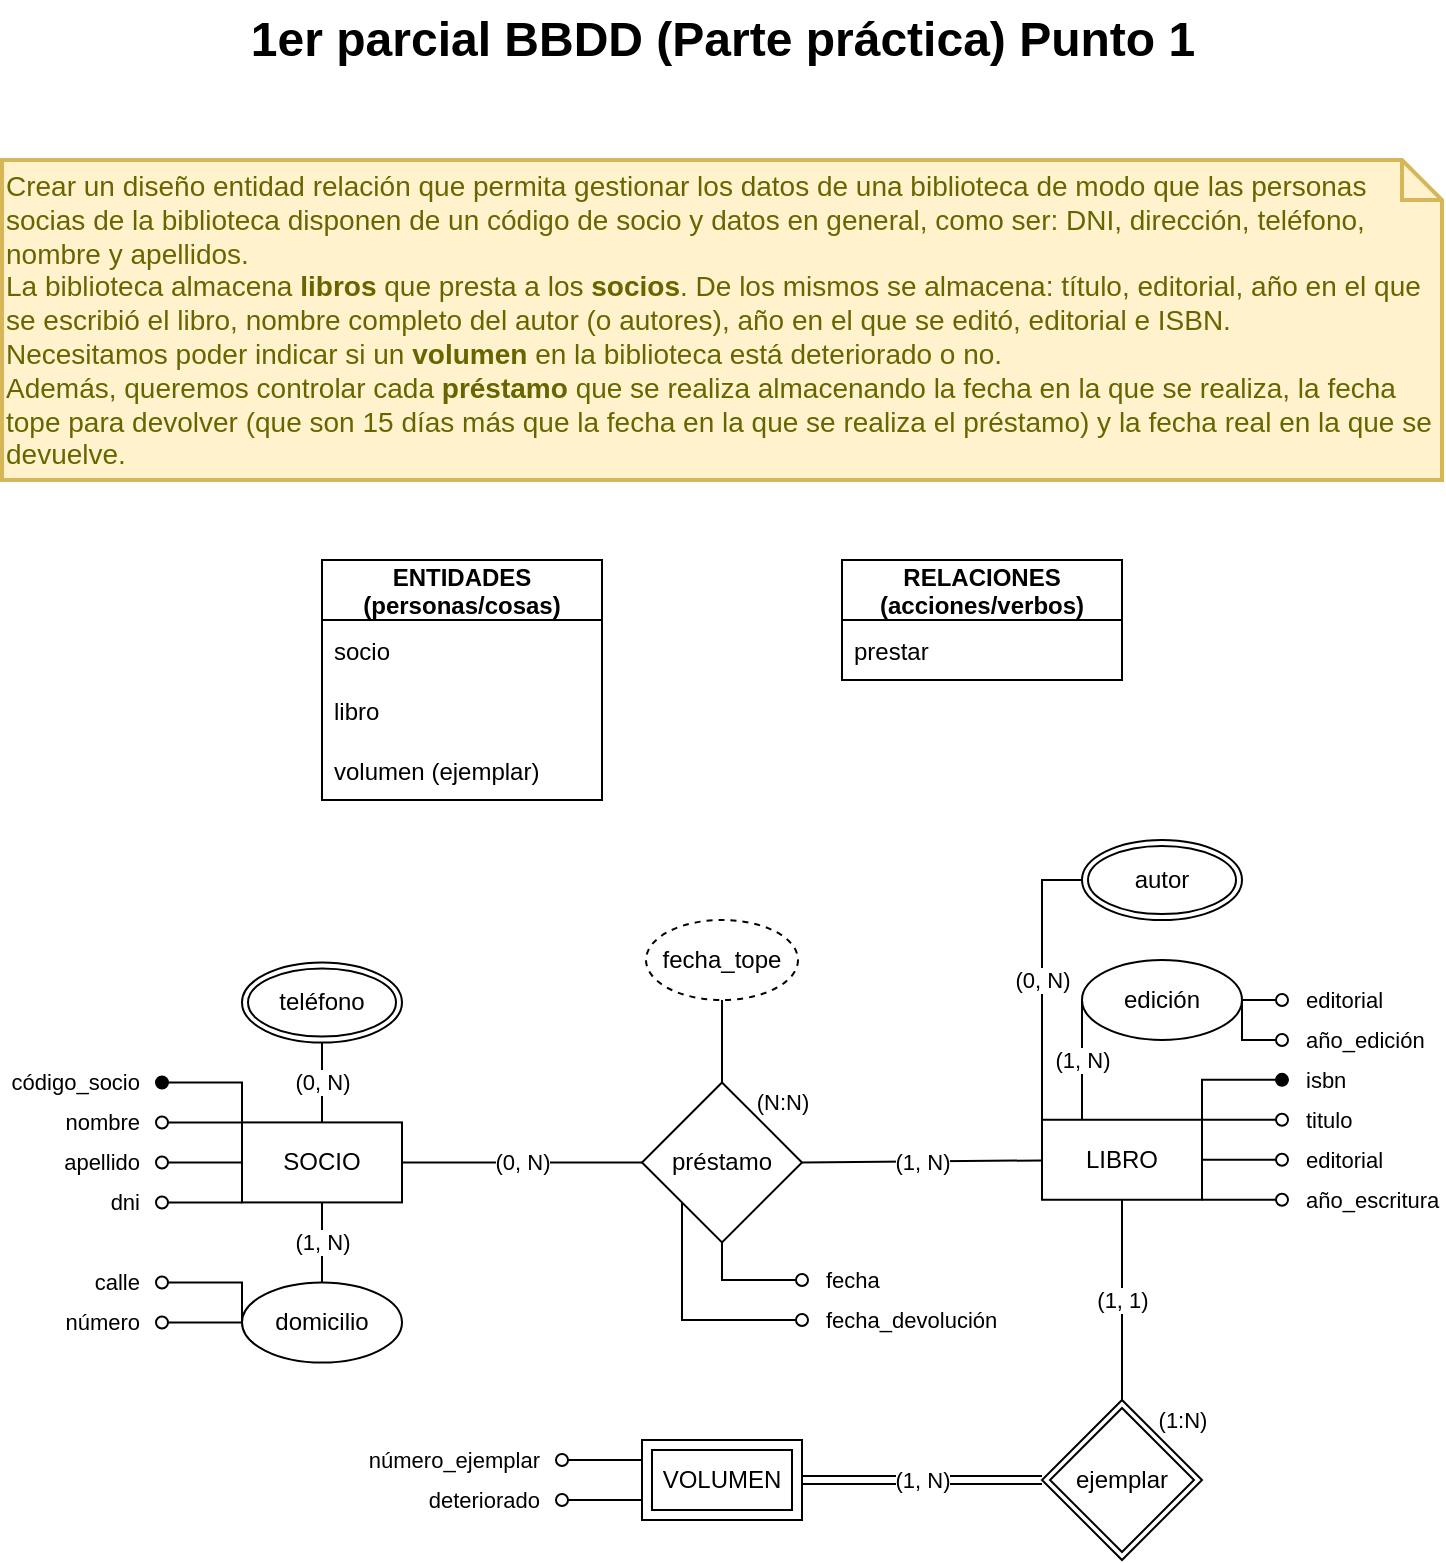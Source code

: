 <mxfile version="18.1.3" type="device"><diagram id="R2lEEEUBdFMjLlhIrx00" name="Page-1"><mxGraphModel dx="862" dy="486" grid="1" gridSize="10" guides="1" tooltips="1" connect="1" arrows="1" fold="1" page="1" pageScale="1" pageWidth="827" pageHeight="1169" math="0" shadow="0" extFonts="Permanent Marker^https://fonts.googleapis.com/css?family=Permanent+Marker"><root><mxCell id="0"/><mxCell id="1" parent="0"/><mxCell id="GExhY9bNKJKRDkcHCm4l-1" value="&lt;div&gt;Crear un diseño entidad relación que permita gestionar los datos de una biblioteca de modo que las personas socias de la biblioteca disponen de un código de socio y datos en general, como ser: DNI, dirección, teléfono, nombre y apellidos.&lt;/div&gt;&lt;div&gt;La biblioteca almacena &lt;b&gt;libros &lt;/b&gt;que presta a los &lt;b&gt;socios&lt;/b&gt;. De los mismos se almacena: título, editorial, año en el que se escribió el libro, nombre completo del autor (o autores), año en el que se editó, editorial e ISBN.&lt;/div&gt;&lt;div&gt;Necesitamos poder indicar si un &lt;b&gt;volumen &lt;/b&gt;en la biblioteca está deteriorado o no.&lt;/div&gt;&lt;div&gt;Además, queremos controlar cada &lt;b&gt;préstamo &lt;/b&gt;que se realiza almacenando la fecha en la que se realiza, la fecha tope para devolver (que son 15 días más que la fecha en la que se realiza el préstamo) y la fecha real en la que se devuelve.&lt;/div&gt;" style="shape=note;strokeWidth=2;fontSize=14;size=20;whiteSpace=wrap;html=1;fillColor=#fff2cc;strokeColor=#d6b656;fontColor=#666600;align=left;" parent="1" vertex="1"><mxGeometry x="40" y="120" width="720" height="160" as="geometry"/></mxCell><mxCell id="GExhY9bNKJKRDkcHCm4l-2" value="1er parcial BBDD (Parte práctica) Punto 1" style="text;strokeColor=none;fillColor=none;html=1;fontSize=24;fontStyle=1;verticalAlign=middle;align=center;" parent="1" vertex="1"><mxGeometry x="40" y="40" width="720" height="40" as="geometry"/></mxCell><mxCell id="GExhY9bNKJKRDkcHCm4l-4" value="ENTIDADES&#10;(personas/cosas)" style="swimlane;fontStyle=1;childLayout=stackLayout;horizontal=1;startSize=30;horizontalStack=0;resizeParent=1;resizeParentMax=0;resizeLast=0;collapsible=1;marginBottom=0;" parent="1" vertex="1"><mxGeometry x="200" y="320" width="140" height="120" as="geometry"><mxRectangle x="40" y="240" width="50" height="30" as="alternateBounds"/></mxGeometry></mxCell><mxCell id="GExhY9bNKJKRDkcHCm4l-5" value="socio" style="text;strokeColor=none;fillColor=none;align=left;verticalAlign=middle;spacingLeft=4;spacingRight=4;overflow=hidden;points=[[0,0.5],[1,0.5]];portConstraint=eastwest;rotatable=0;" parent="GExhY9bNKJKRDkcHCm4l-4" vertex="1"><mxGeometry y="30" width="140" height="30" as="geometry"/></mxCell><mxCell id="GExhY9bNKJKRDkcHCm4l-6" value="libro" style="text;strokeColor=none;fillColor=none;align=left;verticalAlign=middle;spacingLeft=4;spacingRight=4;overflow=hidden;points=[[0,0.5],[1,0.5]];portConstraint=eastwest;rotatable=0;" parent="GExhY9bNKJKRDkcHCm4l-4" vertex="1"><mxGeometry y="60" width="140" height="30" as="geometry"/></mxCell><mxCell id="GExhY9bNKJKRDkcHCm4l-7" value="volumen (ejemplar)" style="text;strokeColor=none;fillColor=none;align=left;verticalAlign=middle;spacingLeft=4;spacingRight=4;overflow=hidden;points=[[0,0.5],[1,0.5]];portConstraint=eastwest;rotatable=0;" parent="GExhY9bNKJKRDkcHCm4l-4" vertex="1"><mxGeometry y="90" width="140" height="30" as="geometry"/></mxCell><mxCell id="GExhY9bNKJKRDkcHCm4l-8" value="RELACIONES&#10;(acciones/verbos)" style="swimlane;fontStyle=1;childLayout=stackLayout;horizontal=1;startSize=30;horizontalStack=0;resizeParent=1;resizeParentMax=0;resizeLast=0;collapsible=1;marginBottom=0;" parent="1" vertex="1"><mxGeometry x="460" y="320" width="140" height="60" as="geometry"><mxRectangle x="40" y="240" width="50" height="30" as="alternateBounds"/></mxGeometry></mxCell><mxCell id="GExhY9bNKJKRDkcHCm4l-9" value="prestar" style="text;strokeColor=none;fillColor=none;align=left;verticalAlign=middle;spacingLeft=4;spacingRight=4;overflow=hidden;points=[[0,0.5],[1,0.5]];portConstraint=eastwest;rotatable=0;" parent="GExhY9bNKJKRDkcHCm4l-8" vertex="1"><mxGeometry y="30" width="140" height="30" as="geometry"/></mxCell><mxCell id="GExhY9bNKJKRDkcHCm4l-12" value="código_socio" style="rounded=0;orthogonalLoop=1;jettySize=auto;html=1;exitX=0;exitY=0;exitDx=0;exitDy=0;startArrow=none;startFill=0;endArrow=oval;endFill=1;labelPosition=center;verticalLabelPosition=middle;align=right;verticalAlign=middle;" parent="1" source="GExhY9bNKJKRDkcHCm4l-15" edge="1"><mxGeometry x="1" y="-10" relative="1" as="geometry"><mxPoint x="120" y="581.25" as="targetPoint"/><mxPoint x="-10" y="10" as="offset"/><Array as="points"><mxPoint x="160" y="581.25"/></Array></mxGeometry></mxCell><mxCell id="GExhY9bNKJKRDkcHCm4l-13" value="nombre" style="edgeStyle=none;rounded=0;orthogonalLoop=1;jettySize=auto;html=1;exitX=0;exitY=0;exitDx=0;exitDy=0;startArrow=none;startFill=0;endArrow=oval;endFill=0;labelPosition=center;verticalLabelPosition=middle;align=right;verticalAlign=middle;" parent="1" source="GExhY9bNKJKRDkcHCm4l-15" edge="1"><mxGeometry x="1" y="-10" relative="1" as="geometry"><mxPoint x="120" y="601.25" as="targetPoint"/><mxPoint x="-10" y="10" as="offset"/></mxGeometry></mxCell><mxCell id="GExhY9bNKJKRDkcHCm4l-39" value="(0, N)" style="edgeStyle=none;rounded=0;orthogonalLoop=1;jettySize=auto;html=1;entryX=0;entryY=0.5;entryDx=0;entryDy=0;endArrow=none;endFill=0;" parent="1" source="GExhY9bNKJKRDkcHCm4l-15" target="GExhY9bNKJKRDkcHCm4l-38" edge="1"><mxGeometry relative="1" as="geometry"/></mxCell><mxCell id="GExhY9bNKJKRDkcHCm4l-15" value="SOCIO" style="whiteSpace=wrap;html=1;align=center;" parent="1" vertex="1"><mxGeometry x="160" y="601.21" width="80" height="40" as="geometry"/></mxCell><mxCell id="GExhY9bNKJKRDkcHCm4l-16" value="(0, N)" style="rounded=1;sketch=0;orthogonalLoop=1;jettySize=auto;html=1;endArrow=none;endFill=0;exitX=0.5;exitY=1;exitDx=0;exitDy=0;" parent="1" source="GExhY9bNKJKRDkcHCm4l-17" edge="1"><mxGeometry relative="1" as="geometry"><mxPoint x="180" y="681.21" as="sourcePoint"/><mxPoint x="200" y="601.29" as="targetPoint"/></mxGeometry></mxCell><mxCell id="GExhY9bNKJKRDkcHCm4l-17" value="teléfono" style="ellipse;shape=doubleEllipse;margin=3;whiteSpace=wrap;html=1;align=center;rounded=0;sketch=0;noLabel=0;comic=0;metaEdit=0;backgroundOutline=0;movableLabel=0;" parent="1" vertex="1"><mxGeometry x="160" y="521.25" width="80" height="40" as="geometry"/></mxCell><mxCell id="GExhY9bNKJKRDkcHCm4l-18" value="apellido" style="edgeStyle=none;rounded=0;orthogonalLoop=1;jettySize=auto;html=1;exitX=0;exitY=0.5;exitDx=0;exitDy=0;startArrow=none;startFill=0;endArrow=oval;endFill=0;labelPosition=center;verticalLabelPosition=middle;align=right;verticalAlign=middle;" parent="1" source="GExhY9bNKJKRDkcHCm4l-15" edge="1"><mxGeometry x="1" y="-10" relative="1" as="geometry"><mxPoint x="120" y="621.25" as="targetPoint"/><mxPoint x="-10" y="10" as="offset"/><mxPoint x="170" y="611.21" as="sourcePoint"/></mxGeometry></mxCell><mxCell id="GExhY9bNKJKRDkcHCm4l-19" value="dni" style="edgeStyle=none;rounded=0;orthogonalLoop=1;jettySize=auto;html=1;exitX=0;exitY=1;exitDx=0;exitDy=0;startArrow=none;startFill=0;endArrow=oval;endFill=0;labelPosition=center;verticalLabelPosition=middle;align=right;verticalAlign=middle;" parent="1" source="GExhY9bNKJKRDkcHCm4l-15" edge="1"><mxGeometry x="1" y="-10" relative="1" as="geometry"><mxPoint x="120" y="641.25" as="targetPoint"/><mxPoint x="-10" y="10" as="offset"/><mxPoint x="170" y="631.21" as="sourcePoint"/></mxGeometry></mxCell><mxCell id="GExhY9bNKJKRDkcHCm4l-24" value="(1, N)" style="edgeStyle=none;rounded=0;orthogonalLoop=1;jettySize=auto;html=1;endArrow=none;endFill=0;exitX=0.5;exitY=0;exitDx=0;exitDy=0;entryX=0.5;entryY=1;entryDx=0;entryDy=0;" parent="1" source="GExhY9bNKJKRDkcHCm4l-20" target="GExhY9bNKJKRDkcHCm4l-15" edge="1"><mxGeometry relative="1" as="geometry"><mxPoint x="230" y="661.29" as="targetPoint"/></mxGeometry></mxCell><mxCell id="GExhY9bNKJKRDkcHCm4l-20" value="domicilio" style="ellipse;whiteSpace=wrap;html=1;align=center;comic=0;sketch=0;" parent="1" vertex="1"><mxGeometry x="160" y="681.25" width="80" height="40" as="geometry"/></mxCell><mxCell id="GExhY9bNKJKRDkcHCm4l-22" value="calle" style="rounded=0;sketch=0;orthogonalLoop=1;jettySize=auto;html=1;exitX=0;exitY=0.5;exitDx=0;exitDy=0;endArrow=oval;endFill=0;align=right;labelPosition=center;verticalLabelPosition=middle;verticalAlign=middle;" parent="1" source="GExhY9bNKJKRDkcHCm4l-20" edge="1"><mxGeometry x="1" y="10" relative="1" as="geometry"><mxPoint x="120" y="681.25" as="targetPoint"/><mxPoint x="-10" y="-10" as="offset"/><mxPoint x="250" y="651.21" as="sourcePoint"/><Array as="points"><mxPoint x="160" y="681.25"/></Array></mxGeometry></mxCell><mxCell id="GExhY9bNKJKRDkcHCm4l-23" value="número" style="rounded=1;sketch=0;orthogonalLoop=1;jettySize=auto;html=1;exitX=0;exitY=0.5;exitDx=0;exitDy=0;endArrow=oval;endFill=0;align=right;labelPosition=center;verticalLabelPosition=middle;verticalAlign=middle;" parent="1" source="GExhY9bNKJKRDkcHCm4l-20" edge="1"><mxGeometry x="1" y="10" relative="1" as="geometry"><mxPoint x="120" y="701.25" as="targetPoint"/><mxPoint x="-10" y="-10" as="offset"/><mxPoint x="260" y="661.21" as="sourcePoint"/></mxGeometry></mxCell><mxCell id="GExhY9bNKJKRDkcHCm4l-26" value="isbn" style="rounded=0;orthogonalLoop=1;jettySize=auto;html=1;exitX=1;exitY=0;exitDx=0;exitDy=0;startArrow=none;startFill=0;endArrow=oval;endFill=1;labelPosition=center;verticalLabelPosition=middle;align=left;verticalAlign=middle;" parent="1" source="GExhY9bNKJKRDkcHCm4l-31" edge="1"><mxGeometry x="1" y="10" relative="1" as="geometry"><mxPoint x="680" y="579.92" as="targetPoint"/><mxPoint x="10" y="10" as="offset"/><Array as="points"><mxPoint x="640" y="579.92"/></Array></mxGeometry></mxCell><mxCell id="GExhY9bNKJKRDkcHCm4l-28" value="año_escritura" style="rounded=1;sketch=0;orthogonalLoop=1;jettySize=auto;html=1;exitX=1;exitY=1;exitDx=0;exitDy=0;endArrow=oval;endFill=0;align=left;labelPosition=center;verticalLabelPosition=middle;verticalAlign=middle;" parent="1" source="GExhY9bNKJKRDkcHCm4l-31" edge="1"><mxGeometry x="1" y="10" relative="1" as="geometry"><mxPoint x="680" y="639.88" as="targetPoint"/><mxPoint x="10" y="10" as="offset"/></mxGeometry></mxCell><mxCell id="GExhY9bNKJKRDkcHCm4l-29" value="editorial" style="rounded=1;sketch=0;orthogonalLoop=1;jettySize=auto;html=1;exitX=1;exitY=0.5;exitDx=0;exitDy=0;endArrow=oval;endFill=0;align=left;labelPosition=center;verticalLabelPosition=middle;verticalAlign=middle;" parent="1" source="GExhY9bNKJKRDkcHCm4l-31" edge="1"><mxGeometry x="1" y="10" relative="1" as="geometry"><mxPoint x="680" y="619.88" as="targetPoint"/><mxPoint x="10" y="10" as="offset"/></mxGeometry></mxCell><mxCell id="GExhY9bNKJKRDkcHCm4l-30" value="titulo" style="rounded=1;sketch=0;orthogonalLoop=1;jettySize=auto;html=1;exitX=1;exitY=0;exitDx=0;exitDy=0;endArrow=oval;endFill=0;align=left;labelPosition=center;verticalLabelPosition=middle;verticalAlign=middle;" parent="1" source="GExhY9bNKJKRDkcHCm4l-31" edge="1"><mxGeometry x="1" y="10" relative="1" as="geometry"><mxPoint x="680" y="599.88" as="targetPoint"/><mxPoint x="10" y="10" as="offset"/></mxGeometry></mxCell><mxCell id="GExhY9bNKJKRDkcHCm4l-40" value="(1, N)" style="edgeStyle=none;rounded=0;orthogonalLoop=1;jettySize=auto;html=1;entryX=1;entryY=0.5;entryDx=0;entryDy=0;endArrow=none;endFill=0;" parent="1" source="GExhY9bNKJKRDkcHCm4l-31" target="GExhY9bNKJKRDkcHCm4l-38" edge="1"><mxGeometry relative="1" as="geometry"/></mxCell><mxCell id="GExhY9bNKJKRDkcHCm4l-31" value="LIBRO" style="whiteSpace=wrap;html=1;align=center;" parent="1" vertex="1"><mxGeometry x="560" y="599.88" width="80" height="40" as="geometry"/></mxCell><mxCell id="GExhY9bNKJKRDkcHCm4l-35" value="(1, N)" style="rounded=0;orthogonalLoop=1;jettySize=auto;html=1;endArrow=none;endFill=0;entryX=0.25;entryY=0;entryDx=0;entryDy=0;exitX=0;exitY=0.5;exitDx=0;exitDy=0;" parent="1" source="GExhY9bNKJKRDkcHCm4l-32" target="GExhY9bNKJKRDkcHCm4l-31" edge="1"><mxGeometry relative="1" as="geometry"><mxPoint x="600" y="640" as="targetPoint"/></mxGeometry></mxCell><mxCell id="GExhY9bNKJKRDkcHCm4l-32" value="edición" style="ellipse;whiteSpace=wrap;html=1;align=center;comic=0;sketch=0;" parent="1" vertex="1"><mxGeometry x="580" y="519.96" width="80" height="40" as="geometry"/></mxCell><mxCell id="GExhY9bNKJKRDkcHCm4l-33" value="editorial" style="rounded=0;sketch=0;orthogonalLoop=1;jettySize=auto;html=1;exitX=1;exitY=0.5;exitDx=0;exitDy=0;endArrow=oval;endFill=0;align=left;labelPosition=center;verticalLabelPosition=middle;verticalAlign=middle;" parent="1" source="GExhY9bNKJKRDkcHCm4l-32" edge="1"><mxGeometry x="1" y="10" relative="1" as="geometry"><mxPoint x="680" y="540" as="targetPoint"/><mxPoint x="10" y="10" as="offset"/><mxPoint x="670" y="489.92" as="sourcePoint"/></mxGeometry></mxCell><mxCell id="GExhY9bNKJKRDkcHCm4l-34" value="año_edición" style="rounded=0;sketch=0;orthogonalLoop=1;jettySize=auto;html=1;exitX=1;exitY=0.5;exitDx=0;exitDy=0;endArrow=oval;endFill=0;align=left;labelPosition=center;verticalLabelPosition=middle;verticalAlign=middle;" parent="1" source="GExhY9bNKJKRDkcHCm4l-32" edge="1"><mxGeometry x="1" y="10" relative="1" as="geometry"><mxPoint x="680" y="560" as="targetPoint"/><mxPoint x="10" y="10" as="offset"/><mxPoint x="680" y="499.92" as="sourcePoint"/><Array as="points"><mxPoint x="660" y="560"/></Array></mxGeometry></mxCell><mxCell id="GExhY9bNKJKRDkcHCm4l-36" value="(0, N)" style="rounded=0;sketch=0;orthogonalLoop=1;jettySize=auto;html=1;endArrow=none;endFill=0;exitX=0;exitY=0.5;exitDx=0;exitDy=0;entryX=0;entryY=0;entryDx=0;entryDy=0;" parent="1" source="GExhY9bNKJKRDkcHCm4l-37" target="GExhY9bNKJKRDkcHCm4l-31" edge="1"><mxGeometry relative="1" as="geometry"><mxPoint x="580" y="659.9" as="sourcePoint"/><mxPoint x="620" y="580" as="targetPoint"/><Array as="points"><mxPoint x="560" y="480"/></Array></mxGeometry></mxCell><mxCell id="GExhY9bNKJKRDkcHCm4l-37" value="autor" style="ellipse;shape=doubleEllipse;margin=3;whiteSpace=wrap;html=1;align=center;rounded=0;sketch=0;noLabel=0;comic=0;metaEdit=0;backgroundOutline=0;movableLabel=0;" parent="1" vertex="1"><mxGeometry x="580" y="460" width="80" height="40" as="geometry"/></mxCell><mxCell id="Ximr2__VUS-I-eGMjyxk-6" style="edgeStyle=none;rounded=0;orthogonalLoop=1;jettySize=auto;html=1;entryX=0.5;entryY=1;entryDx=0;entryDy=0;endArrow=none;endFill=0;" edge="1" parent="1" source="GExhY9bNKJKRDkcHCm4l-38" target="Ximr2__VUS-I-eGMjyxk-5"><mxGeometry relative="1" as="geometry"/></mxCell><mxCell id="Ximr2__VUS-I-eGMjyxk-7" value="fecha" style="edgeStyle=none;rounded=0;orthogonalLoop=1;jettySize=auto;html=1;endArrow=oval;endFill=0;exitX=0.5;exitY=1;exitDx=0;exitDy=0;align=left;" edge="1" parent="1" source="GExhY9bNKJKRDkcHCm4l-38"><mxGeometry x="1" y="10" relative="1" as="geometry"><mxPoint x="440" y="680" as="targetPoint"/><Array as="points"><mxPoint x="400" y="680"/></Array><mxPoint x="10" y="10" as="offset"/></mxGeometry></mxCell><mxCell id="Ximr2__VUS-I-eGMjyxk-9" value="(N:N)" style="edgeStyle=none;rounded=0;orthogonalLoop=1;jettySize=auto;html=1;exitX=1;exitY=0;exitDx=0;exitDy=0;endArrow=none;endFill=0;strokeColor=#FFFFFF;" edge="1" parent="1" source="GExhY9bNKJKRDkcHCm4l-38"><mxGeometry relative="1" as="geometry"><mxPoint x="440" y="580" as="targetPoint"/></mxGeometry></mxCell><mxCell id="GExhY9bNKJKRDkcHCm4l-38" value="préstamo" style="shape=rhombus;perimeter=rhombusPerimeter;whiteSpace=wrap;html=1;align=center;" parent="1" vertex="1"><mxGeometry x="360" y="581.21" width="80" height="80" as="geometry"/></mxCell><mxCell id="GExhY9bNKJKRDkcHCm4l-42" value="deteriorado" style="rounded=0;orthogonalLoop=1;jettySize=auto;html=1;endArrow=oval;endFill=0;align=right;labelPosition=center;verticalLabelPosition=middle;verticalAlign=middle;exitX=0;exitY=0.75;exitDx=0;exitDy=0;" parent="1" source="Ximr2__VUS-I-eGMjyxk-2" edge="1"><mxGeometry x="1" y="10" relative="1" as="geometry"><mxPoint x="320" y="790" as="targetPoint"/><mxPoint x="-10" y="-10" as="offset"/><mxPoint x="360" y="830" as="sourcePoint"/></mxGeometry></mxCell><mxCell id="GExhY9bNKJKRDkcHCm4l-47" value="(1, 1)" style="rounded=0;orthogonalLoop=1;jettySize=auto;html=1;entryX=0.5;entryY=1;entryDx=0;entryDy=0;endArrow=none;endFill=0;exitX=0.5;exitY=0;exitDx=0;exitDy=0;" parent="1" source="Ximr2__VUS-I-eGMjyxk-4" target="GExhY9bNKJKRDkcHCm4l-31" edge="1"><mxGeometry relative="1" as="geometry"><mxPoint x="600" y="740" as="sourcePoint"/></mxGeometry></mxCell><mxCell id="GExhY9bNKJKRDkcHCm4l-48" value="(1, N)" style="rounded=0;orthogonalLoop=1;jettySize=auto;html=1;endArrow=none;endFill=0;entryX=1;entryY=0.5;entryDx=0;entryDy=0;shape=link;exitX=0;exitY=0.5;exitDx=0;exitDy=0;" parent="1" source="Ximr2__VUS-I-eGMjyxk-4" target="Ximr2__VUS-I-eGMjyxk-2" edge="1"><mxGeometry relative="1" as="geometry"><mxPoint x="560" y="780" as="sourcePoint"/><mxPoint x="450" y="810" as="targetPoint"/></mxGeometry></mxCell><mxCell id="Ximr2__VUS-I-eGMjyxk-2" value="VOLUMEN" style="shape=ext;margin=3;double=1;whiteSpace=wrap;html=1;align=center;" vertex="1" parent="1"><mxGeometry x="360" y="760" width="80" height="40" as="geometry"/></mxCell><mxCell id="Ximr2__VUS-I-eGMjyxk-3" value="número_ejemplar" style="rounded=0;orthogonalLoop=1;jettySize=auto;html=1;endArrow=oval;endFill=0;align=right;labelPosition=center;verticalLabelPosition=middle;verticalAlign=middle;exitX=0;exitY=0.25;exitDx=0;exitDy=0;" edge="1" parent="1" source="Ximr2__VUS-I-eGMjyxk-2"><mxGeometry x="1" y="10" relative="1" as="geometry"><mxPoint x="320" y="770" as="targetPoint"/><mxPoint x="-10" y="-10" as="offset"/><mxPoint x="370" y="800" as="sourcePoint"/></mxGeometry></mxCell><mxCell id="Ximr2__VUS-I-eGMjyxk-11" style="edgeStyle=none;rounded=0;orthogonalLoop=1;jettySize=auto;html=1;exitX=1;exitY=0;exitDx=0;exitDy=0;endArrow=none;endFill=0;strokeColor=#FFFFFF;" edge="1" parent="1" source="Ximr2__VUS-I-eGMjyxk-4" target="Ximr2__VUS-I-eGMjyxk-4"><mxGeometry relative="1" as="geometry"><mxPoint x="660" y="750" as="targetPoint"/></mxGeometry></mxCell><mxCell id="Ximr2__VUS-I-eGMjyxk-12" value="(1:N)" style="edgeStyle=none;rounded=0;orthogonalLoop=1;jettySize=auto;html=1;exitX=1;exitY=0;exitDx=0;exitDy=0;endArrow=none;endFill=0;strokeColor=#FFFFFF;" edge="1" parent="1" source="Ximr2__VUS-I-eGMjyxk-4"><mxGeometry relative="1" as="geometry"><mxPoint x="640" y="740" as="targetPoint"/></mxGeometry></mxCell><mxCell id="Ximr2__VUS-I-eGMjyxk-4" value="ejemplar" style="shape=rhombus;double=1;perimeter=rhombusPerimeter;whiteSpace=wrap;html=1;align=center;" vertex="1" parent="1"><mxGeometry x="560" y="740" width="80" height="80" as="geometry"/></mxCell><mxCell id="Ximr2__VUS-I-eGMjyxk-5" value="fecha_tope" style="ellipse;whiteSpace=wrap;html=1;align=center;dashed=1;" vertex="1" parent="1"><mxGeometry x="362" y="500" width="76" height="40" as="geometry"/></mxCell><mxCell id="Ximr2__VUS-I-eGMjyxk-8" value="fecha_devolución" style="edgeStyle=none;rounded=0;orthogonalLoop=1;jettySize=auto;html=1;endArrow=oval;endFill=0;exitX=0;exitY=1;exitDx=0;exitDy=0;align=left;" edge="1" parent="1" source="GExhY9bNKJKRDkcHCm4l-38"><mxGeometry x="1" y="10" relative="1" as="geometry"><mxPoint x="440" y="700" as="targetPoint"/><mxPoint x="410" y="671.21" as="sourcePoint"/><Array as="points"><mxPoint x="380" y="700"/></Array><mxPoint x="10" y="10" as="offset"/></mxGeometry></mxCell></root></mxGraphModel></diagram></mxfile>